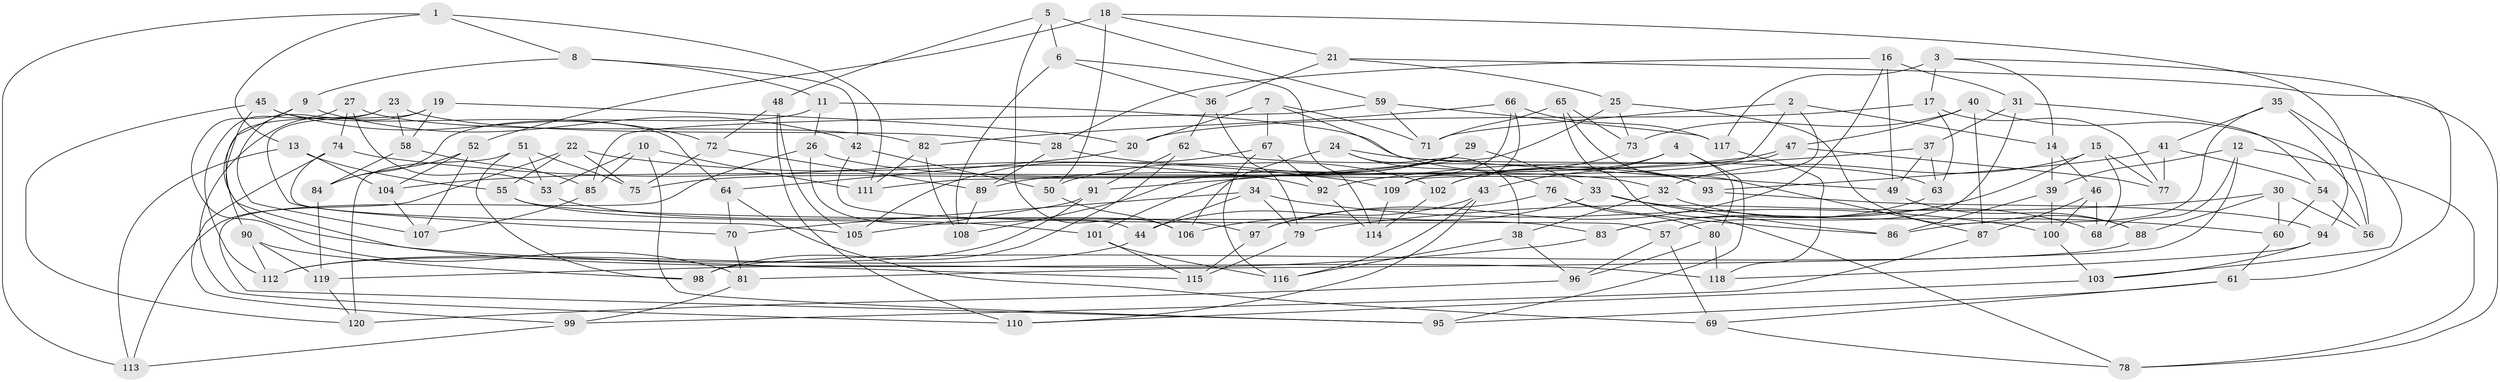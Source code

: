 // coarse degree distribution, {5: 0.17647058823529413, 4: 0.5294117647058824, 6: 0.23529411764705882, 3: 0.058823529411764705}
// Generated by graph-tools (version 1.1) at 2025/38/03/04/25 23:38:11]
// undirected, 120 vertices, 240 edges
graph export_dot {
  node [color=gray90,style=filled];
  1;
  2;
  3;
  4;
  5;
  6;
  7;
  8;
  9;
  10;
  11;
  12;
  13;
  14;
  15;
  16;
  17;
  18;
  19;
  20;
  21;
  22;
  23;
  24;
  25;
  26;
  27;
  28;
  29;
  30;
  31;
  32;
  33;
  34;
  35;
  36;
  37;
  38;
  39;
  40;
  41;
  42;
  43;
  44;
  45;
  46;
  47;
  48;
  49;
  50;
  51;
  52;
  53;
  54;
  55;
  56;
  57;
  58;
  59;
  60;
  61;
  62;
  63;
  64;
  65;
  66;
  67;
  68;
  69;
  70;
  71;
  72;
  73;
  74;
  75;
  76;
  77;
  78;
  79;
  80;
  81;
  82;
  83;
  84;
  85;
  86;
  87;
  88;
  89;
  90;
  91;
  92;
  93;
  94;
  95;
  96;
  97;
  98;
  99;
  100;
  101;
  102;
  103;
  104;
  105;
  106;
  107;
  108;
  109;
  110;
  111;
  112;
  113;
  114;
  115;
  116;
  117;
  118;
  119;
  120;
  1 -- 111;
  1 -- 8;
  1 -- 113;
  1 -- 13;
  2 -- 14;
  2 -- 109;
  2 -- 71;
  2 -- 111;
  3 -- 17;
  3 -- 78;
  3 -- 14;
  3 -- 117;
  4 -- 43;
  4 -- 95;
  4 -- 80;
  4 -- 102;
  5 -- 48;
  5 -- 6;
  5 -- 59;
  5 -- 106;
  6 -- 108;
  6 -- 114;
  6 -- 36;
  7 -- 93;
  7 -- 71;
  7 -- 20;
  7 -- 67;
  8 -- 11;
  8 -- 42;
  8 -- 9;
  9 -- 42;
  9 -- 115;
  9 -- 81;
  10 -- 95;
  10 -- 53;
  10 -- 85;
  10 -- 111;
  11 -- 84;
  11 -- 49;
  11 -- 26;
  12 -- 39;
  12 -- 68;
  12 -- 78;
  12 -- 81;
  13 -- 104;
  13 -- 113;
  13 -- 55;
  14 -- 39;
  14 -- 46;
  15 -- 77;
  15 -- 83;
  15 -- 32;
  15 -- 68;
  16 -- 28;
  16 -- 97;
  16 -- 31;
  16 -- 49;
  17 -- 63;
  17 -- 20;
  17 -- 77;
  18 -- 52;
  18 -- 50;
  18 -- 56;
  18 -- 21;
  19 -- 20;
  19 -- 70;
  19 -- 58;
  19 -- 110;
  20 -- 64;
  21 -- 25;
  21 -- 61;
  21 -- 36;
  22 -- 55;
  22 -- 113;
  22 -- 75;
  22 -- 92;
  23 -- 90;
  23 -- 58;
  23 -- 107;
  23 -- 28;
  24 -- 106;
  24 -- 38;
  24 -- 76;
  24 -- 63;
  25 -- 88;
  25 -- 91;
  25 -- 73;
  26 -- 32;
  26 -- 44;
  26 -- 95;
  27 -- 82;
  27 -- 53;
  27 -- 74;
  27 -- 112;
  28 -- 102;
  28 -- 89;
  29 -- 108;
  29 -- 33;
  29 -- 75;
  29 -- 50;
  30 -- 56;
  30 -- 79;
  30 -- 88;
  30 -- 60;
  31 -- 37;
  31 -- 57;
  31 -- 54;
  32 -- 38;
  32 -- 68;
  33 -- 106;
  33 -- 86;
  33 -- 60;
  34 -- 79;
  34 -- 44;
  34 -- 70;
  34 -- 100;
  35 -- 41;
  35 -- 94;
  35 -- 103;
  35 -- 86;
  36 -- 62;
  36 -- 79;
  37 -- 92;
  37 -- 63;
  37 -- 49;
  38 -- 96;
  38 -- 116;
  39 -- 100;
  39 -- 86;
  40 -- 73;
  40 -- 47;
  40 -- 56;
  40 -- 87;
  41 -- 93;
  41 -- 77;
  41 -- 54;
  42 -- 50;
  42 -- 57;
  43 -- 44;
  43 -- 110;
  43 -- 116;
  44 -- 112;
  45 -- 118;
  45 -- 64;
  45 -- 72;
  45 -- 120;
  46 -- 100;
  46 -- 87;
  46 -- 68;
  47 -- 77;
  47 -- 104;
  47 -- 89;
  48 -- 110;
  48 -- 72;
  48 -- 105;
  49 -- 88;
  50 -- 106;
  51 -- 120;
  51 -- 98;
  51 -- 53;
  51 -- 75;
  52 -- 104;
  52 -- 107;
  52 -- 84;
  53 -- 97;
  54 -- 56;
  54 -- 60;
  55 -- 101;
  55 -- 83;
  57 -- 96;
  57 -- 69;
  58 -- 84;
  58 -- 85;
  59 -- 117;
  59 -- 71;
  59 -- 85;
  60 -- 61;
  61 -- 95;
  61 -- 69;
  62 -- 91;
  62 -- 98;
  62 -- 93;
  63 -- 83;
  64 -- 69;
  64 -- 70;
  65 -- 87;
  65 -- 73;
  65 -- 71;
  65 -- 78;
  66 -- 117;
  66 -- 82;
  66 -- 101;
  66 -- 109;
  67 -- 105;
  67 -- 116;
  67 -- 92;
  69 -- 78;
  70 -- 81;
  72 -- 89;
  72 -- 75;
  73 -- 102;
  74 -- 99;
  74 -- 109;
  74 -- 105;
  76 -- 86;
  76 -- 80;
  76 -- 97;
  79 -- 115;
  80 -- 96;
  80 -- 118;
  81 -- 99;
  82 -- 108;
  82 -- 111;
  83 -- 119;
  84 -- 119;
  85 -- 107;
  87 -- 99;
  88 -- 98;
  89 -- 108;
  90 -- 112;
  90 -- 119;
  90 -- 98;
  91 -- 105;
  91 -- 112;
  92 -- 114;
  93 -- 94;
  94 -- 103;
  94 -- 118;
  96 -- 120;
  97 -- 115;
  99 -- 113;
  100 -- 103;
  101 -- 115;
  101 -- 116;
  102 -- 114;
  103 -- 110;
  104 -- 107;
  109 -- 114;
  117 -- 118;
  119 -- 120;
}
